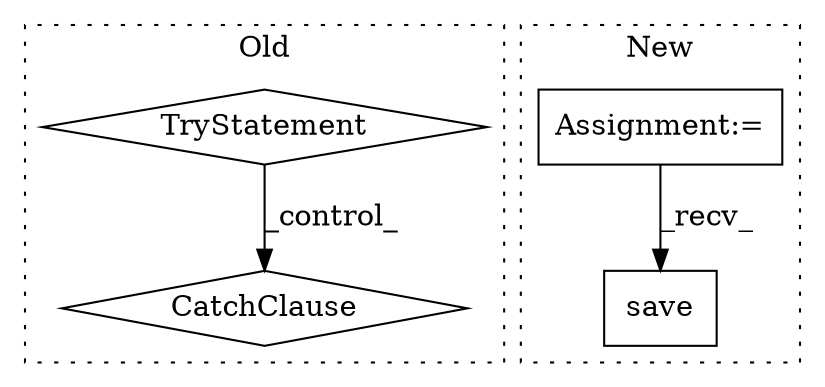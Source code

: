 digraph G {
subgraph cluster0 {
1 [label="CatchClause" a="12" s="2000,2063" l="13,2" shape="diamond"];
3 [label="TryStatement" a="54" s="1868" l="4" shape="diamond"];
label = "Old";
style="dotted";
}
subgraph cluster1 {
2 [label="save" a="32" s="2372" l="6" shape="box"];
4 [label="Assignment:=" a="7" s="2297" l="1" shape="box"];
label = "New";
style="dotted";
}
3 -> 1 [label="_control_"];
4 -> 2 [label="_recv_"];
}